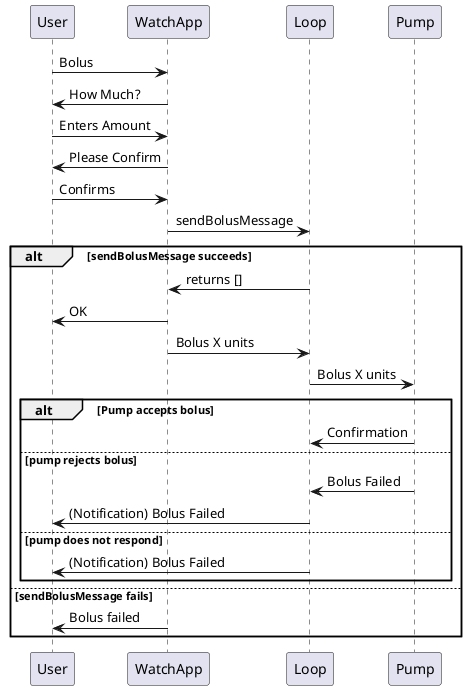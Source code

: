 @startuml
User -> WatchApp: Bolus
WatchApp -> User: How Much?
User -> WatchApp: Enters Amount
WatchApp -> User: Please Confirm
User -> WatchApp: Confirms
WatchApp -> Loop: sendBolusMessage
alt sendBolusMessage succeeds
  Loop -> WatchApp: returns []
  WatchApp -> User: OK
  WatchApp -> Loop: Bolus X units
  Loop -> Pump: Bolus X units

  alt Pump accepts bolus

     Pump -> Loop: Confirmation

  else pump rejects bolus

     Pump -> Loop: Bolus Failed
     Loop -> User: (Notification) Bolus Failed

  else pump does not respond

     Loop -> User: (Notification) Bolus Failed

  end

else sendBolusMessage fails
  WatchApp -> User: Bolus failed
end

@enduml
